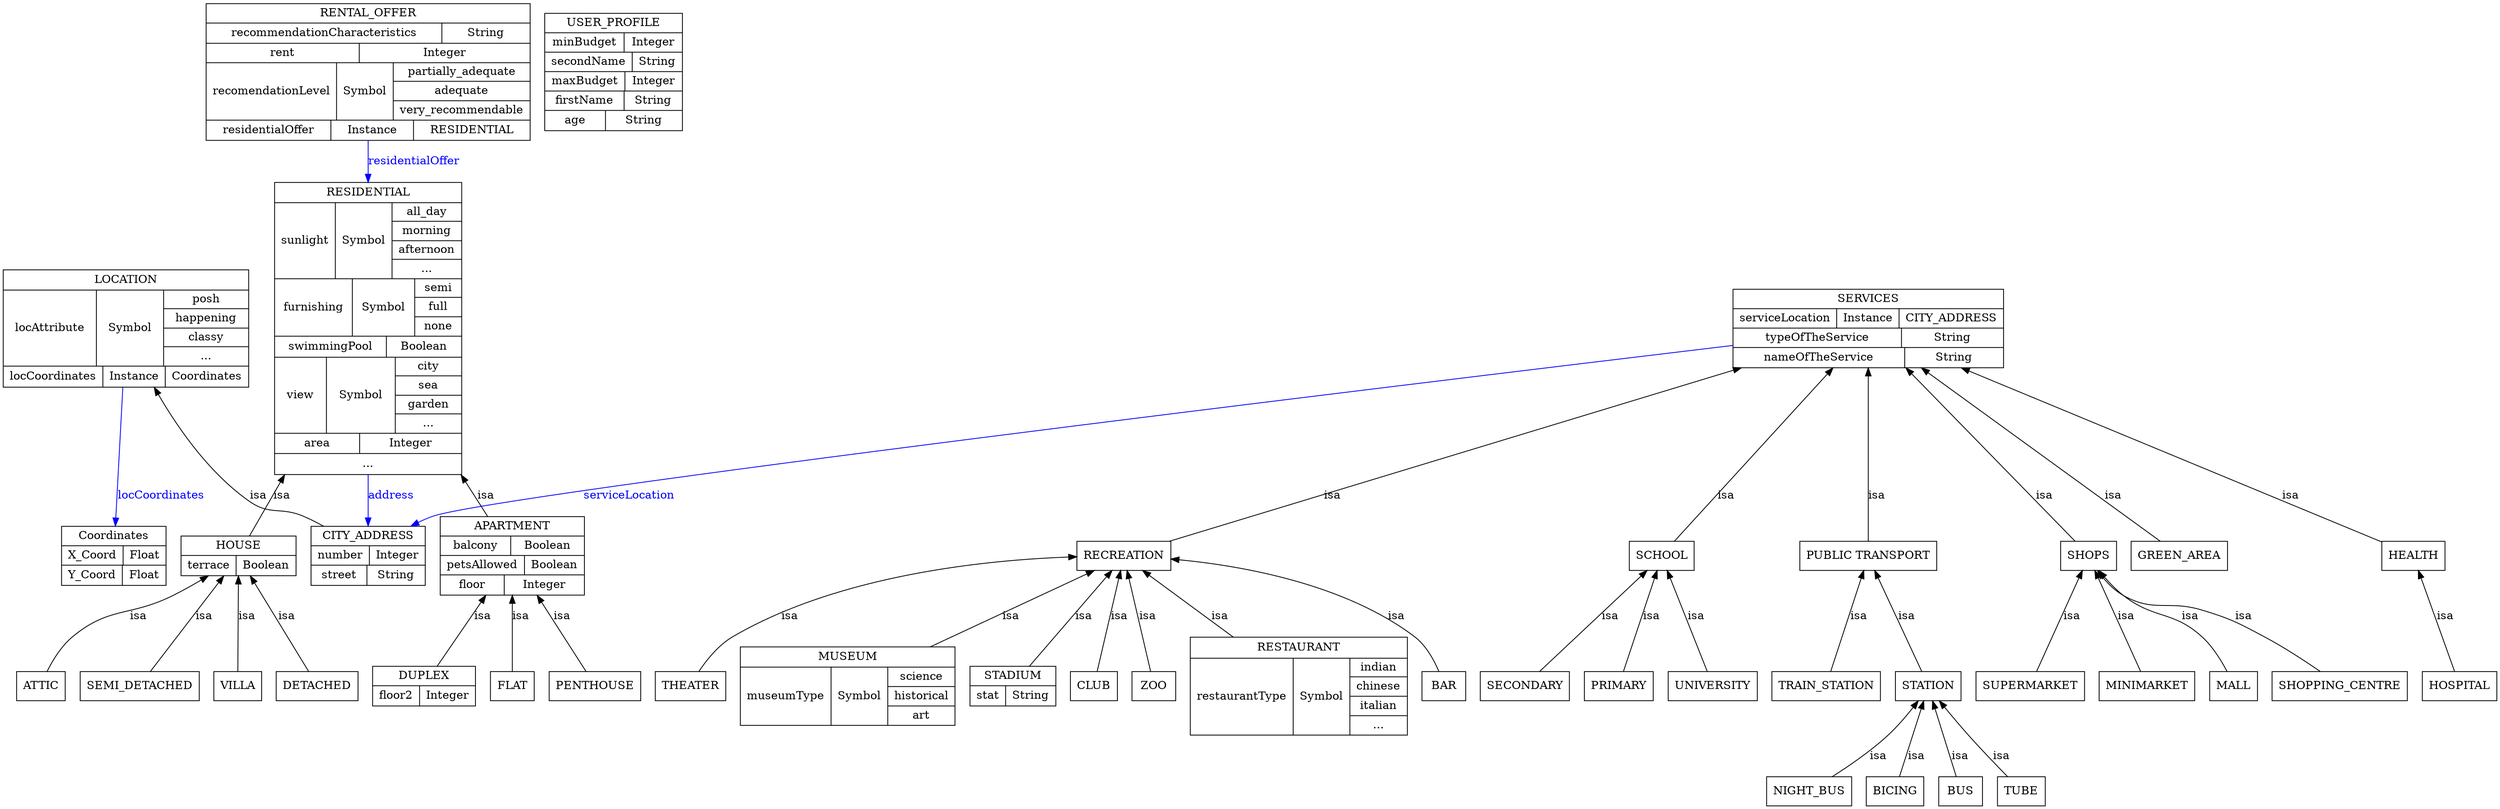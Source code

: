 digraph AIProject2pprj {
	node [label="\N"];
	graph [bb="0,0,2754,996"];
	CITY_ADDRESS [label="{CITY_ADDRESS|{number|Integer}|{street|String}}", shape=record, color="0.0,0.0,0.0", fontcolor="0.0,0.0,0.0", pos="397,311", rects="337,323,457,347 337,299,399,323 399,299,457,323 337,275,395,299 395,275,457,299", width="1.6667", height="1.0139"];
	LOCATION [label="{LOCATION|{locAttribute|Symbol|{posh|happening|classy|...}}|{locCoordinates|Instance|{Coordinates}}}", shape=record, color="0.0,0.0,0.0", fontcolor="0.0,0.0,0.0", pos="141,593", rects="16.5,641,265.5,665 16.5,545,109.5,641 109.5,545,180.5,641 180.5,617,265.5,641 180.5,593,265.5,617 180.5,569,265.5,593 180.5,545,\
265.5,569 16.5,521,118.5,545 118.5,521,181.5,545 181.5,521,265.5,545", width="3.4444", height="2.0139"];
	RESTAURANT [label="{RESTAURANT|{restaurantType|Symbol|{indian|chinese|italian|...}}}", shape=record, color="0.0,0.0,0.0", fontcolor="0.0,0.0,0.0", pos="1404,149", rects="1296,185,1512,209 1296,89,1395,185 1395,89,1455,185 1455,161,1512,185 1455,137,1512,161 1455,113,1512,137 1455,89,1512,113", width=3, height="1.6806"];
	RECREATION [label=RECREATION, shape=box, color="0.0,0.0,0.0", fontcolor="0.0,0.0,0.0", pos="1215,311", width="1.4444", height="0.5"];
	NIGHT_BUS [label=NIGHT_BUS, shape=box, color="0.0,0.0,0.0", fontcolor="0.0,0.0,0.0", pos="1982,18", width="1.3056", height="0.5"];
	STATION [label=STATION, shape=box, color="0.0,0.0,0.0", fontcolor="0.0,0.0,0.0", pos="2118,149", width="1.0556", height="0.5"];
	PRIMARY [label=PRIMARY, shape=box, color="0.0,0.0,0.0", fontcolor="0.0,0.0,0.0", pos="1762,149", width="1.1111", height="0.5"];
	SCHOOL [label=SCHOOL, shape=box, color="0.0,0.0,0.0", fontcolor="0.0,0.0,0.0", pos="1815,311", width=1, height="0.5"];
	TRAIN_STATION [label=TRAIN_STATION, shape=box, color="0.0,0.0,0.0", fontcolor="0.0,0.0,0.0", pos="1999,149", width="1.75", height="0.5"];
	"PUBLIC TRANSPORT" [label="PUBLIC TRANSPORT", shape=box, color="0.0,0.0,0.0", fontcolor="0.0,0.0,0.0", pos="2038,311", width="2.1111", height="0.5"];
	APARTMENT [label="{APARTMENT|{balcony|Boolean}|{petsAllowed|Boolean}|{floor|Integer}}", shape=record, color="0.0,0.0,0.0", fontcolor="0.0,0.0,0.0", pos="553,311", rects="479,335,627,359 479,311,552,335 552,311,627,335 479,287,565,311 565,287,627,311 479,263,547,287 547,263,627,287", width="2.0556", height="1.3472"];
	RESIDENTIAL [label="{RESIDENTIAL|{sunlight|Symbol|{all_day|morning|afternoon|...}}|{furnishing|Symbol|{semi|full|none}}|{swimmingPool|Boolean}|{view\
|Symbol|{city|sea|garden|...}}|{area|Integer}|{...}}", shape=record, color="0.0,0.0,0.0", fontcolor="0.0,0.0,0.0", pos="397,593", rects="303,749,491,773 303,653,362,749 362,653,422,749 422,725,491,749 422,701,491,725 422,677,491,701 422,653,491,677 303,581,378,653 \
378,581,443,653 443,629,491,653 443,605,491,629 443,581,491,605 303,557,415,581 415,557,491,581 303,461,355,557 355,461,426,557 \
426,533,491,557 426,509,491,533 426,485,491,509 426,461,491,485 303,437,389,461 389,437,491,461 303,413,491,437", width="2.6111", height="5.0139"];
	UNIVERSITY [label=UNIVERSITY, shape=box, color="0.0,0.0,0.0", fontcolor="0.0,0.0,0.0", pos="1869,149", width="1.3611", height="0.5"];
	SHOPS [label=SHOPS, shape=box, color="0.0,0.0,0.0", fontcolor="0.0,0.0,0.0", pos="2297,311", width="0.83333", height="0.5"];
	SERVICES [label="{SERVICES|{serviceLocation|Instance|{CITY_ADDRESS}}|{typeOfTheService|String}|{nameOfTheService|String}}", shape=record, color="0.0,0.0,0.0", fontcolor="0.0,0.0,0.0", pos="2038,593", rects="1894,617,2182,641 1894,593,1999,617 1999,593,2062,617 2062,593,2182,617 1894,569,2072,593 2072,569,2182,593 1894,545,2075,569 2075\
,545,2182,569", width=4, height="1.3472"];
	SHOPPING_CENTRE [label=SHOPPING_CENTRE, shape=box, color="0.0,0.0,0.0", fontcolor="0.0,0.0,0.0", pos="2578,149", width="2.0556", height="0.5"];
	GREEN_AREA [label=GREEN_AREA, shape=box, color="0.0,0.0,0.0", fontcolor="0.0,0.0,0.0", pos="2399,311", width="1.5", height="0.5"];
	BAR [label=BAR, shape=box, color="0.0,0.0,0.0", fontcolor="0.0,0.0,0.0", pos="1557,149", width="0.75", height="0.5"];
	SUPERMARKET [label=SUPERMARKET, shape=box, color="0.0,0.0,0.0", fontcolor="0.0,0.0,0.0", pos="2233,149", width="1.6389", height="0.5"];
	DETACHED [label=DETACHED, shape=box, color="0.0,0.0,0.0", fontcolor="0.0,0.0,0.0", pos="343,149", width="1.25", height="0.5"];
	HOUSE [label="{HOUSE|{terrace|Boolean}}", shape=record, color="0.0,0.0,0.0", fontcolor="0.0,0.0,0.0", pos="254,311", rects="196,311,312,335 196,287,250,311 250,287,312,311", width="1.6111", height="0.68056"];
	DUPLEX [label="{DUPLEX|{floor2|Integer}}", shape=record, color="0.0,0.0,0.0", fontcolor="0.0,0.0,0.0", pos="458,149", rects="406,149,510,173 406,125,456,149 456,125,510,149", width="1.4444", height="0.68056"];
	THEATER [label=THEATER, shape=box, color="0.0,0.0,0.0", fontcolor="0.0,0.0,0.0", pos="756,149", width="1.1111", height="0.5"];
	BICING [label=BICING, shape=box, color="0.0,0.0,0.0", fontcolor="0.0,0.0,0.0", pos="2079,18", width="0.88889", height="0.5"];
	HOSPITAL [label=HOSPITAL, shape=box, color="0.0,0.0,0.0", fontcolor="0.0,0.0,0.0", pos="2712,149", width="1.1667", height="0.5"];
	HEALTH [label=HEALTH, shape=box, color="0.0,0.0,0.0", fontcolor="0.0,0.0,0.0", pos="2609,311", width="0.97222", height="0.5"];
	MUSEUM [label="{MUSEUM|{museumType|Symbol|{science|historical|art}}}", shape=record, color="0.0,0.0,0.0", fontcolor="0.0,0.0,0.0", pos="923,149", rects="814,173,1032,197 814,101,906,173 906,101,966,173 966,149,1032,173 966,125,1032,149 966,101,1032,125", width="3.0278", height="1.3472"];
	Coordinates [label="{Coordinates|{X_Coord|Float}|{Y_Coord|Float}}", shape=record, color="0.0,0.0,0.0", fontcolor="0.0,0.0,0.0", pos="121,311", rects="63.5,323,178.5,347 63.5,299,133.5,323 133.5,299,178.5,323 63.5,275,133.5,299 133.5,275,178.5,299", width="1.5833", height="1.0139"];
	FLAT [label=FLAT, shape=box, color="0.0,0.0,0.0", fontcolor="0.0,0.0,0.0", pos="555,149", width="0.75", height="0.5"];
	STADIUM [label="{STADIUM|{stat|String}}", shape=record, color="0.0,0.0,0.0", fontcolor="0.0,0.0,0.0", pos="1092,149", rects="1049.5,149,1134.5,173 1049.5,125,1085.5,149 1085.5,125,1134.5,149", width="1.1667", height="0.68056"];
	MINIMARKET [label=MINIMARKET, shape=box, color="0.0,0.0,0.0", fontcolor="0.0,0.0,0.0", pos="2362,149", width="1.4444", height="0.5"];
	ATTIC [label=ATTIC, shape=box, color="0.0,0.0,0.0", fontcolor="0.0,0.0,0.0", pos="29,149", width="0.80556", height="0.5"];
	USER_PROFILE [label="{USER_PROFILE|{minBudget|Integer}|{secondName|String}|{maxBudget|Integer}|{firstName|String}|{age|String}}", shape=record, color="0.0,0.0,0.0", fontcolor="0.0,0.0,0.0", pos="646,911", rects="577,959,715,983 577,935,657,959 657,935,715,959 577,911,666,935 666,911,715,935 577,887,658,911 658,887,715,911 577,863,656,887 \
656,863,715,887 577,839,639,863 639,839,715,863", width="1.9167", height="2.0139"];
	SEMI_DETACHED [label=SEMI_DETACHED, shape=box, color="0.0,0.0,0.0", fontcolor="0.0,0.0,0.0", pos="141,149", width="1.8056", height="0.5"];
	CLUB [label=CLUB, shape=box, color="0.0,0.0,0.0", fontcolor="0.0,0.0,0.0", pos="1179,149", width="0.75", height="0.5"];
	VILLA [label=VILLA, shape=box, color="0.0,0.0,0.0", fontcolor="0.0,0.0,0.0", pos="252,149", width="0.77778", height="0.5"];
	BUS [label=BUS, shape=box, color="0.0,0.0,0.0", fontcolor="0.0,0.0,0.0", pos="2156,18", width="0.75", height="0.5"];
	ZOO [label=ZOO, shape=box, color="0.0,0.0,0.0", fontcolor="0.0,0.0,0.0", pos="1251,149", width="0.75", height="0.5"];
	SECONDARY [label=SECONDARY, shape=box, color="0.0,0.0,0.0", fontcolor="0.0,0.0,0.0", pos="1653,149", width="1.4167", height="0.5"];
	PENTHOUSE [label=PENTHOUSE, shape=box, color="0.0,0.0,0.0", fontcolor="0.0,0.0,0.0", pos="649,149", width="1.3611", height="0.5"];
	MALL [label=MALL, shape=box, color="0.0,0.0,0.0", fontcolor="0.0,0.0,0.0", pos="2459,149", width="0.75", height="0.5"];
	RENTAL_OFFER [label="{RENTAL_OFFER|{recommendationCharacteristics|String}|{rent|Integer}|{recomendationLevel|Symbol|{partially_adequate|adequate|very\
_recommendable}}|{residentialOffer|Instance|{RESIDENTIAL}}}", shape=record, color="0.0,0.0,0.0", fontcolor="0.0,0.0,0.0", pos="397,911", rects="234.5,971,559.5,995 234.5,947,468.5,971 468.5,947,559.5,971 234.5,923,388.5,947 388.5,923,559.5,947 234.5,851,363.5,923 363.5,851\
,423.5,923 423.5,899,559.5,923 423.5,875,559.5,899 423.5,851,559.5,875 234.5,827,354.5,851 354.5,827,435.5,851 435.5,827,559.5,\
851", width="4.5", height="2.3472"];
	TUBE [label=TUBE, shape=box, color="0.0,0.0,0.0", fontcolor="0.0,0.0,0.0", pos="2228,18", width="0.75", height="0.5"];
	LOCATION -> CITY_ADDRESS [dir=back, label=isa, color="0.0,0.0,0.0", fontcolor="0.0,0.0,0.0", pos="s,169,520.76 173.28,511.62 194.75,466.74 226.95,413.16 270,378 288.62,362.8 299.42,370.58 321,360 328.75,356.2 336.68,351.77 344.35\
,347.15", lp="277.5,386"];
	RECREATION -> RESTAURANT [dir=back, label=isa, color="0.0,0.0,0.0", fontcolor="0.0,0.0,0.0", pos="s,1236.3,292.73 1244,286.18 1267.8,265.76 1302.6,235.94 1333.6,209.32", lp="1317.5,236"];
	STATION -> NIGHT_BUS [dir=back, label=isa, color="0.0,0.0,0.0", fontcolor="0.0,0.0,0.0", pos="s,2105.9,130.97 2100,122.78 2091.8,111.54 2081.5,98.599 2071,88 2051.6,68.443 2026.8,49.341 2008.3,36.046", lp="2058.5,62"];
	SCHOOL -> PRIMARY [dir=back, label=isa, color="0.0,0.0,0.0", fontcolor="0.0,0.0,0.0", pos="s,1809,292.73 1805.9,283.19 1795.1,250.1 1777.3,195.76 1768,167.45", lp="1799.5,236"];
	"PUBLIC TRANSPORT" -> TRAIN_STATION [dir=back, label=isa, color="0.0,0.0,0.0", fontcolor="0.0,0.0,0.0", pos="s,2033.6,292.73 2031.2,282.77 2023.2,249.63 2010.2,195.64 2003.4,167.45", lp="2028.5,236"];
	RESIDENTIAL -> APARTMENT [dir=back, label=isa, color="0.0,0.0,0.0", fontcolor="0.0,0.0,0.0", pos="s,491.12,422.86 496.06,413.92 507.12,393.95 517.56,375.07 526.41,359.07", lp="523.5,386"];
	SCHOOL -> UNIVERSITY [dir=back, label=isa, color="0.0,0.0,0.0", fontcolor="0.0,0.0,0.0", pos="s,1821.1,292.73 1824.3,283.19 1835.3,250.1 1853.4,195.76 1862.8,167.45", lp="1849.5,236"];
	SERVICES -> SHOPS [dir=back, label=isa, color="0.0,0.0,0.0", fontcolor="0.0,0.0,0.0", pos="s,2082.2,544.84 2089.3,537.18 2148.5,472.7 2242.6,370.22 2280.4,329.02", lp="2242.5,386"];
	SHOPS -> SHOPPING_CENTRE [dir=back, label=isa, color="0.0,0.0,0.0", fontcolor="0.0,0.0,0.0", pos="s,2307,292.99 2312.7,284.74 2319,276.31 2326.9,267.69 2336,262 2367.7,242.27 2382.5,255.59 2418,244 2453.6,232.38 2462.6,228.74 \
2495,210 2516.8,197.37 2539.8,180.14 2556,167.22", lp="2468.5,236"];
	SERVICES -> GREEN_AREA [dir=back, label=isa, color="0.0,0.0,0.0", fontcolor="0.0,0.0,0.0", pos="s,2099.6,544.84 2107.7,538.55 2190.1,474.16 2322.8,370.52 2375.9,329.02", lp="2319.5,386"];
	SERVICES -> RECREATION [dir=back, label=isa, color="0.0,0.0,0.0", fontcolor="0.0,0.0,0.0", pos="s,1897.5,544.84 1887.8,541.53 1700.4,477.33 1389.8,370.9 1267.1,328.86", lp="1443.5,386"];
	RECREATION -> BAR [dir=back, label=isa, color="0.0,0.0,0.0", fontcolor="0.0,0.0,0.0", pos="s,1267.2,305.14 1277.1,303.61 1343.7,292.92 1449.4,267.67 1521,210 1534.9,198.81 1544.6,180.73 1550.4,167.15", lp="1500.5,236"];
	SHOPS -> SUPERMARKET [dir=back, label=isa, color="0.0,0.0,0.0", fontcolor="0.0,0.0,0.0", pos="s,2289.8,292.73 2286,283.19 2272.9,250.1 2251.5,195.76 2240.3,167.45", lp="2276.5,236"];
	RESIDENTIAL -> CITY_ADDRESS [label=address, color="0.6666667,1.0,1.0", fontcolor="0.6666667,1.0,1.0", style=filled, pos="e,397,347.04 397,412.81 397,392.44 397,373.26 397,357.16", lp="419,386"];
	HOUSE -> DETACHED [dir=back, label=isa, color="0.0,0.0,0.0", fontcolor="0.0,0.0,0.0", pos="s,267.32,286.75 272.23,277.81 290.57,244.43 318.18,194.18 332.91,167.37", lp="306.5,236"];
	APARTMENT -> DUPLEX [dir=back, label=isa, color="0.0,0.0,0.0", fontcolor="0.0,0.0,0.0", pos="s,524.75,262.83 519.58,254.02 503.37,226.36 484.74,194.6 472.26,173.32", lp="519.5,236"];
	RECREATION -> THEATER [dir=back, label=isa, color="0.0,0.0,0.0", fontcolor="0.0,0.0,0.0", pos="s,1162.9,308.74 1152.9,308 1068.2,301.3 914.28,279.71 805,210 788.28,199.33 774.69,180.99 766.1,167.2", lp="873.5,236"];
	STATION -> BICING [dir=back, label=isa, color="0.0,0.0,0.0", fontcolor="0.0,0.0,0.0", pos="s,2112.6,130.79 2109.6,120.9 2102,95.209 2090.9,57.986 2084.4,36.06", lp="2101.5,62"];
	HEALTH -> HOSPITAL [dir=back, label=isa, color="0.0,0.0,0.0", fontcolor="0.0,0.0,0.0", pos="s,2620.6,292.73 2626.1,284.05 2647.1,251.04 2682.1,196 2700.3,167.45", lp="2668.5,236"];
	RECREATION -> MUSEUM [dir=back, label=isa, color="0.0,0.0,0.0", fontcolor="0.0,0.0,0.0", pos="s,1182.4,292.89 1173.4,287.93 1131,264.39 1063.8,227.14 1009.8,197.14", lp="1094.5,236"];
	LOCATION -> Coordinates [label=locCoordinates, color="0.6666667,1.0,1.0", fontcolor="0.6666667,1.0,1.0", style=filled, pos="e,123.58,347.32 135.88,520.74 132.23,469.38 127.45,401.9 124.3,357.53", lp="170,386"];
	APARTMENT -> FLAT [dir=back, label=isa, color="0.0,0.0,0.0", fontcolor="0.0,0.0,0.0", pos="s,553.59,262.83 553.72,252.83 554.09,222.73 554.52,188.05 554.77,167.36", lp="561.5,236"];
	RECREATION -> STADIUM [dir=back, label=isa, color="0.0,0.0,0.0", fontcolor="0.0,0.0,0.0", pos="s,1201.1,292.73 1194.9,284.59 1171.5,253.74 1133.1,203.13 1110.4,173.25", lp="1168.5,236"];
	SHOPS -> MINIMARKET [dir=back, label=isa, color="0.0,0.0,0.0", fontcolor="0.0,0.0,0.0", pos="s,2304.3,292.73 2308.2,283.19 2321.4,250.1 2343.2,195.76 2354.6,167.45", lp="2337.5,236"];
	RESIDENTIAL -> HOUSE [dir=back, label=isa, color="0.0,0.0,0.0", fontcolor="0.0,0.0,0.0", pos="s,305.63,412.81 300.94,403.56 287.25,376.56 274.93,352.27 266.35,335.35", lp="300.5,386"];
	HOUSE -> ATTIC [dir=back, label=isa, color="0.0,0.0,0.0", fontcolor="0.0,0.0,0.0", pos="s,223.95,286.82 215.78,280.81 206.61,274.2 196.67,267.54 187,262 136.56,233.11 111.03,247.94 67,210 53.39,198.27 43.067,180.44 36.641\
,167.08", lp="150.5,236"];
	SERVICES -> CITY_ADDRESS [label=serviceLocation, color="0.6666667,1.0,1.0", fontcolor="0.6666667,1.0,1.0", style=filled, pos="e,444.43,347.13 1893.8,575.25 1531.3,530.13 601.78,411.01 470,360 464.44,357.85 458.87,355.21 453.43,352.28", lp="649.5,386"];
	HOUSE -> SEMI_DETACHED [dir=back, label=isa, color="0.0,0.0,0.0", fontcolor="0.0,0.0,0.0", pos="s,237.08,286.75 231.15,278.24 207.87,244.86 172.59,194.29 153.82,167.37", lp="212.5,236"];
	SERVICES -> SCHOOL [dir=back, label=isa, color="0.0,0.0,0.0", fontcolor="0.0,0.0,0.0", pos="s,1999.9,544.84 1993.5,536.78 1942.5,472.28 1861.8,370.14 1829.3,329.02", lp="1882.5,386"];
	RECREATION -> CLUB [dir=back, label=isa, color="0.0,0.0,0.0", fontcolor="0.0,0.0,0.0", pos="s,1210.9,292.73 1208.7,282.77 1201.4,249.63 1189.4,195.64 1183.1,167.45", lp="1207.5,236"];
	SERVICES -> "PUBLIC TRANSPORT" [dir=back, label=isa, color="0.0,0.0,0.0", fontcolor="0.0,0.0,0.0", pos="s,2038,544.84 2038,534.8 2038,470.21 2038,369.72 2038,329.02", lp="2045.5,386"];
	HOUSE -> VILLA [dir=back, label=isa, color="0.0,0.0,0.0", fontcolor="0.0,0.0,0.0", pos="s,253.7,286.75 253.57,276.52 253.16,243.15 252.55,193.83 252.23,167.37", lp="261.5,236"];
	STATION -> BUS [dir=back, label=isa, color="0.0,0.0,0.0", fontcolor="0.0,0.0,0.0", pos="s,2123.3,130.79 2126.2,120.9 2133.6,95.209 2144.4,57.986 2150.8,36.06", lp="2152.5,62"];
	RECREATION -> ZOO [dir=back, label=isa, color="0.0,0.0,0.0", fontcolor="0.0,0.0,0.0", pos="s,1219.1,292.73 1221.3,282.77 1228.6,249.63 1240.6,195.64 1246.9,167.45", lp="1240.5,236"];
	SCHOOL -> SECONDARY [dir=back, label=isa, color="0.0,0.0,0.0", fontcolor="0.0,0.0,0.0", pos="s,1796.5,292.83 1789.3,285.75 1768.6,265.38 1738.9,235.94 1713,210 1698.7,195.69 1682.7,179.37 1670.8,167.21", lp="1754.5,236"];
	APARTMENT -> PENTHOUSE [dir=back, label=isa, color="0.0,0.0,0.0", fontcolor="0.0,0.0,0.0", pos="s,581.54,262.83 586.78,254 604.77,223.64 625.7,188.32 638.12,167.36", lp="608.5,236"];
	SHOPS -> MALL [dir=back, label=isa, color="0.0,0.0,0.0", fontcolor="0.0,0.0,0.0", pos="s,2309,292.9 2315.1,284.68 2321.2,276.86 2328.4,268.62 2336,262 2369.9,232.34 2391.2,241.94 2423,210 2435.3,197.62 2445,180.2 2451.3\
,167.15", lp="2406.5,236"];
	"PUBLIC TRANSPORT" -> STATION [dir=back, label=isa, color="0.0,0.0,0.0", fontcolor="0.0,0.0,0.0", pos="s,2047,292.73 2051.5,283.62 2067.8,250.57 2094.8,195.88 2108.9,167.45", lp="2085.5,236"];
	RENTAL_OFFER -> RESIDENTIAL [label=residentialOffer, color="0.6666667,1.0,1.0", fontcolor="0.6666667,1.0,1.0", style=filled, pos="e,397,773.14 397,826.62 397,813.01 397,798.46 397,783.53", lp="440,800"];
	SERVICES -> HEALTH [dir=back, label=isa, color="0.0,0.0,0.0", fontcolor="0.0,0.0,0.0", pos="s,2135.5,544.84 2144.8,540.27 2275.5,475.7 2489.9,369.82 2573.8,328.39", lp="2479.5,386"];
	STATION -> TUBE [dir=back, label=isa, color="0.0,0.0,0.0", fontcolor="0.0,0.0,0.0", pos="s,2131.4,130.83 2137.7,122.56 2145.9,111.71 2155.7,99.103 2165,88 2180.1,69.912 2198.1,50.024 2211,36.085", lp="2201.5,62"];
}
